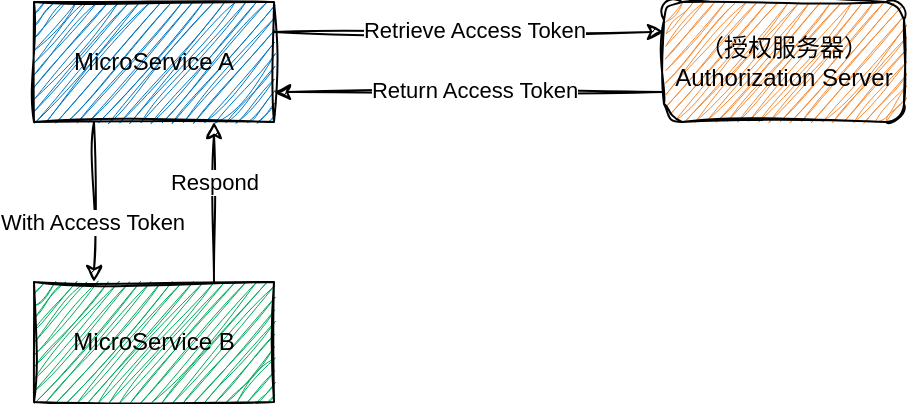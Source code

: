 <mxfile version="26.0.9">
  <diagram name="Page-1" id="J_XYfQa6AzVBbSO5YkP0">
    <mxGraphModel dx="828" dy="536" grid="1" gridSize="10" guides="1" tooltips="1" connect="1" arrows="1" fold="1" page="1" pageScale="1" pageWidth="850" pageHeight="1100" math="0" shadow="0">
      <root>
        <mxCell id="0" />
        <mxCell id="1" parent="0" />
        <mxCell id="JLAAvu1lyQqfxwwNW0Ln-1" value="MicroService A" style="rounded=0;whiteSpace=wrap;html=1;fillColor=light-dark(#0078bf, #ededed);sketch=1;curveFitting=1;jiggle=2;" vertex="1" parent="1">
          <mxGeometry x="50" y="350" width="120" height="60" as="geometry" />
        </mxCell>
        <mxCell id="JLAAvu1lyQqfxwwNW0Ln-2" value="MicroService B" style="rounded=0;whiteSpace=wrap;html=1;fillColor=light-dark(#00aa5b, #ededed);sketch=1;curveFitting=1;jiggle=2;" vertex="1" parent="1">
          <mxGeometry x="50" y="490" width="120" height="60" as="geometry" />
        </mxCell>
        <mxCell id="JLAAvu1lyQqfxwwNW0Ln-3" value="（授权服务器）Authorization Server" style="rounded=1;whiteSpace=wrap;html=1;fillColor=light-dark(#f58a33, #ededed);sketch=1;curveFitting=1;jiggle=2;" vertex="1" parent="1">
          <mxGeometry x="365" y="350" width="120" height="60" as="geometry" />
        </mxCell>
        <mxCell id="JLAAvu1lyQqfxwwNW0Ln-11" value="" style="endArrow=classic;html=1;rounded=0;exitX=1;exitY=0.25;exitDx=0;exitDy=0;entryX=0;entryY=0.25;entryDx=0;entryDy=0;sketch=1;curveFitting=1;jiggle=2;" edge="1" parent="1" source="JLAAvu1lyQqfxwwNW0Ln-1" target="JLAAvu1lyQqfxwwNW0Ln-3">
          <mxGeometry width="50" height="50" relative="1" as="geometry">
            <mxPoint x="300" y="410" as="sourcePoint" />
            <mxPoint x="350" y="360" as="targetPoint" />
          </mxGeometry>
        </mxCell>
        <mxCell id="JLAAvu1lyQqfxwwNW0Ln-13" value="Retrieve Access Token" style="edgeLabel;html=1;align=center;verticalAlign=middle;resizable=0;points=[];" vertex="1" connectable="0" parent="JLAAvu1lyQqfxwwNW0Ln-11">
          <mxGeometry x="-0.196" y="1" relative="1" as="geometry">
            <mxPoint x="21" as="offset" />
          </mxGeometry>
        </mxCell>
        <mxCell id="JLAAvu1lyQqfxwwNW0Ln-12" value="" style="endArrow=classic;html=1;rounded=0;exitX=0;exitY=0.75;exitDx=0;exitDy=0;entryX=1;entryY=0.75;entryDx=0;entryDy=0;sketch=1;curveFitting=1;jiggle=2;" edge="1" parent="1" source="JLAAvu1lyQqfxwwNW0Ln-3" target="JLAAvu1lyQqfxwwNW0Ln-1">
          <mxGeometry width="50" height="50" relative="1" as="geometry">
            <mxPoint x="300" y="410" as="sourcePoint" />
            <mxPoint x="350" y="360" as="targetPoint" />
          </mxGeometry>
        </mxCell>
        <mxCell id="JLAAvu1lyQqfxwwNW0Ln-14" value="Return Access Token" style="edgeLabel;html=1;align=center;verticalAlign=middle;resizable=0;points=[];" vertex="1" connectable="0" parent="JLAAvu1lyQqfxwwNW0Ln-12">
          <mxGeometry x="0.232" y="-1" relative="1" as="geometry">
            <mxPoint x="25" as="offset" />
          </mxGeometry>
        </mxCell>
        <mxCell id="JLAAvu1lyQqfxwwNW0Ln-15" value="" style="endArrow=classic;html=1;rounded=0;exitX=0.25;exitY=1;exitDx=0;exitDy=0;entryX=0.25;entryY=0;entryDx=0;entryDy=0;sketch=1;curveFitting=1;jiggle=2;" edge="1" parent="1" source="JLAAvu1lyQqfxwwNW0Ln-1" target="JLAAvu1lyQqfxwwNW0Ln-2">
          <mxGeometry width="50" height="50" relative="1" as="geometry">
            <mxPoint x="300" y="410" as="sourcePoint" />
            <mxPoint x="350" y="360" as="targetPoint" />
          </mxGeometry>
        </mxCell>
        <mxCell id="JLAAvu1lyQqfxwwNW0Ln-16" value="With Access Token" style="edgeLabel;html=1;align=center;verticalAlign=middle;resizable=0;points=[];" vertex="1" connectable="0" parent="JLAAvu1lyQqfxwwNW0Ln-15">
          <mxGeometry x="-0.125" y="-1" relative="1" as="geometry">
            <mxPoint y="15" as="offset" />
          </mxGeometry>
        </mxCell>
        <mxCell id="JLAAvu1lyQqfxwwNW0Ln-17" value="" style="endArrow=classic;html=1;rounded=0;exitX=0.75;exitY=0;exitDx=0;exitDy=0;entryX=0.75;entryY=1;entryDx=0;entryDy=0;sketch=1;curveFitting=1;jiggle=2;" edge="1" parent="1" source="JLAAvu1lyQqfxwwNW0Ln-2" target="JLAAvu1lyQqfxwwNW0Ln-1">
          <mxGeometry width="50" height="50" relative="1" as="geometry">
            <mxPoint x="300" y="410" as="sourcePoint" />
            <mxPoint x="350" y="360" as="targetPoint" />
          </mxGeometry>
        </mxCell>
        <mxCell id="JLAAvu1lyQqfxwwNW0Ln-18" value="Respond" style="edgeLabel;html=1;align=center;verticalAlign=middle;resizable=0;points=[];" vertex="1" connectable="0" parent="JLAAvu1lyQqfxwwNW0Ln-17">
          <mxGeometry x="0.058" relative="1" as="geometry">
            <mxPoint y="-8" as="offset" />
          </mxGeometry>
        </mxCell>
      </root>
    </mxGraphModel>
  </diagram>
</mxfile>
